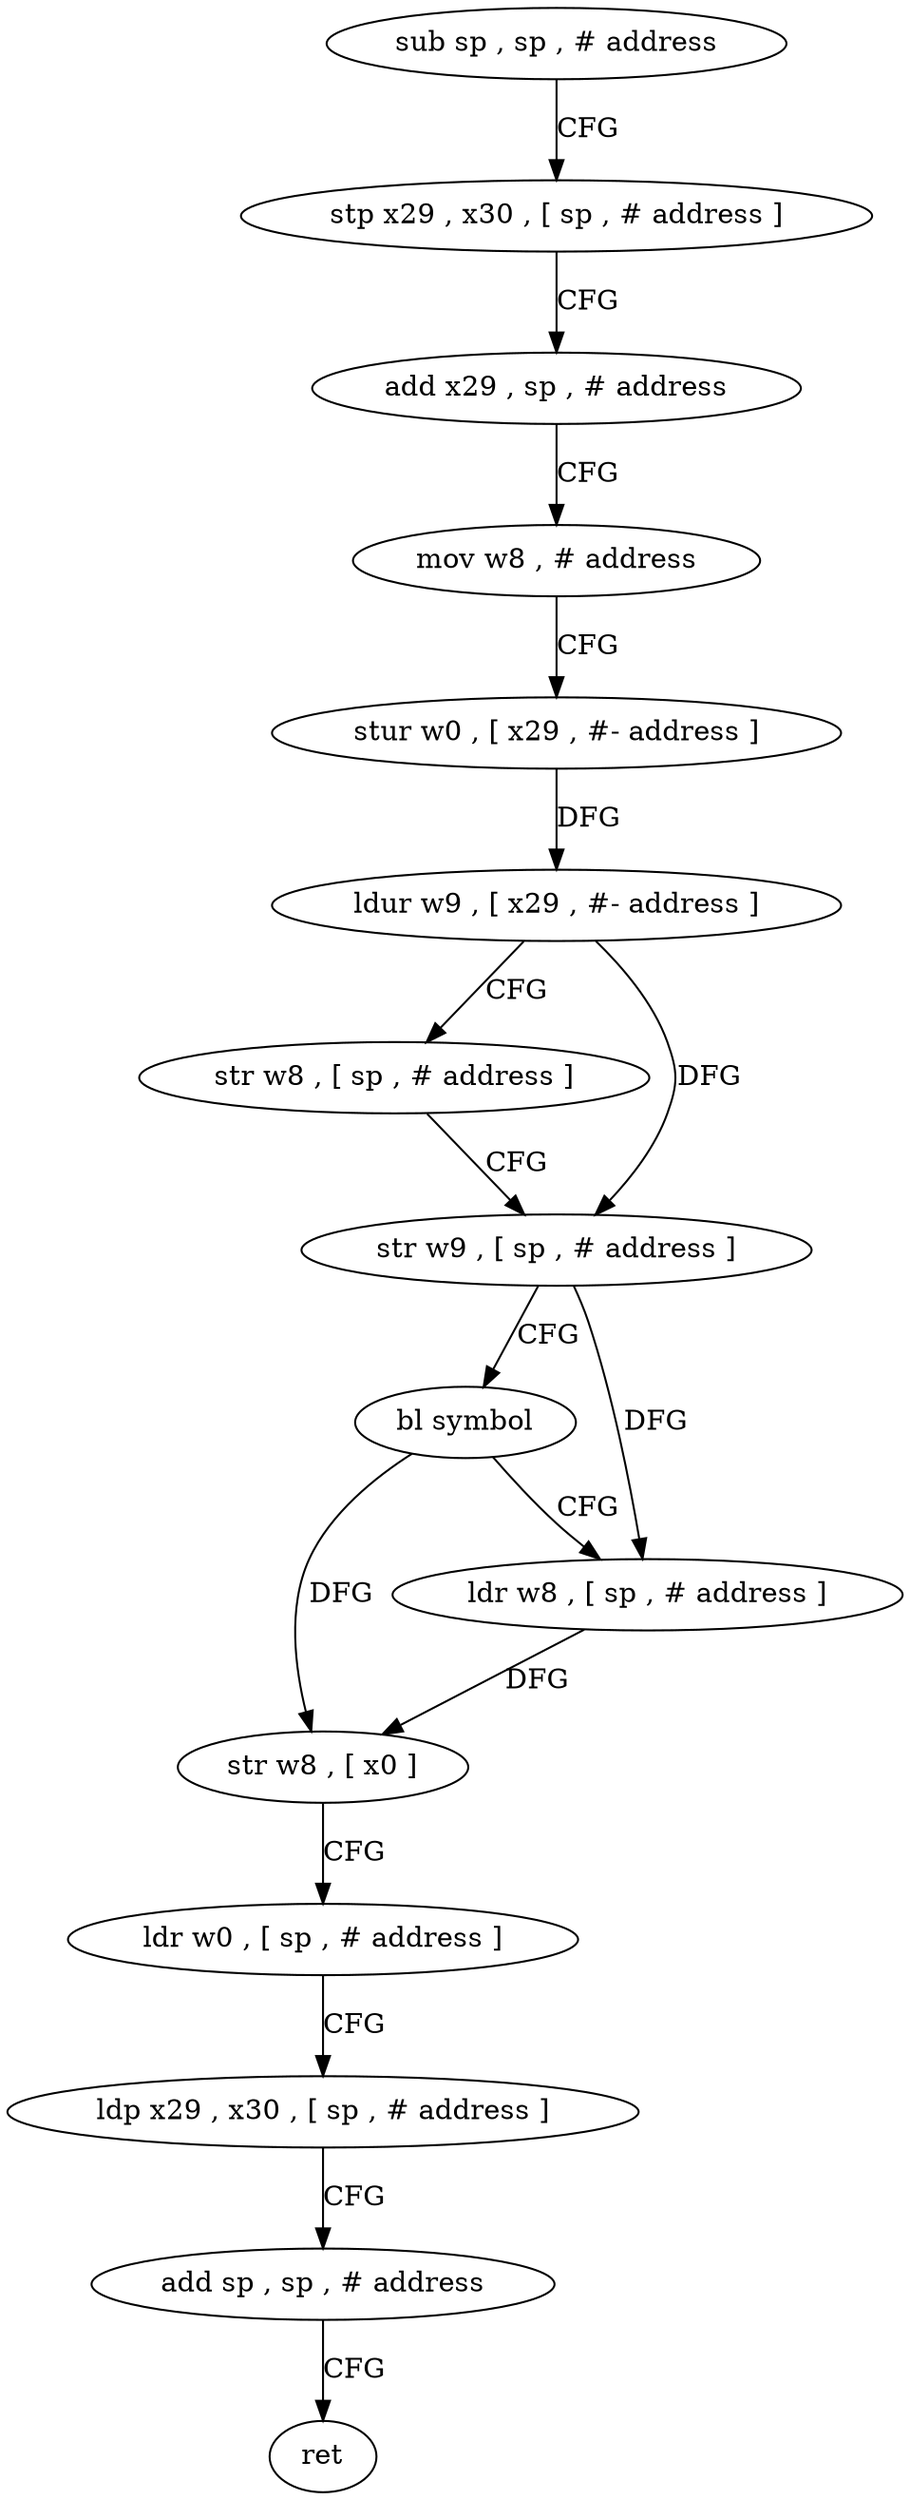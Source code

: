 digraph "func" {
"4283548" [label = "sub sp , sp , # address" ]
"4283552" [label = "stp x29 , x30 , [ sp , # address ]" ]
"4283556" [label = "add x29 , sp , # address" ]
"4283560" [label = "mov w8 , # address" ]
"4283564" [label = "stur w0 , [ x29 , #- address ]" ]
"4283568" [label = "ldur w9 , [ x29 , #- address ]" ]
"4283572" [label = "str w8 , [ sp , # address ]" ]
"4283576" [label = "str w9 , [ sp , # address ]" ]
"4283580" [label = "bl symbol" ]
"4283584" [label = "ldr w8 , [ sp , # address ]" ]
"4283588" [label = "str w8 , [ x0 ]" ]
"4283592" [label = "ldr w0 , [ sp , # address ]" ]
"4283596" [label = "ldp x29 , x30 , [ sp , # address ]" ]
"4283600" [label = "add sp , sp , # address" ]
"4283604" [label = "ret" ]
"4283548" -> "4283552" [ label = "CFG" ]
"4283552" -> "4283556" [ label = "CFG" ]
"4283556" -> "4283560" [ label = "CFG" ]
"4283560" -> "4283564" [ label = "CFG" ]
"4283564" -> "4283568" [ label = "DFG" ]
"4283568" -> "4283572" [ label = "CFG" ]
"4283568" -> "4283576" [ label = "DFG" ]
"4283572" -> "4283576" [ label = "CFG" ]
"4283576" -> "4283580" [ label = "CFG" ]
"4283576" -> "4283584" [ label = "DFG" ]
"4283580" -> "4283584" [ label = "CFG" ]
"4283580" -> "4283588" [ label = "DFG" ]
"4283584" -> "4283588" [ label = "DFG" ]
"4283588" -> "4283592" [ label = "CFG" ]
"4283592" -> "4283596" [ label = "CFG" ]
"4283596" -> "4283600" [ label = "CFG" ]
"4283600" -> "4283604" [ label = "CFG" ]
}
